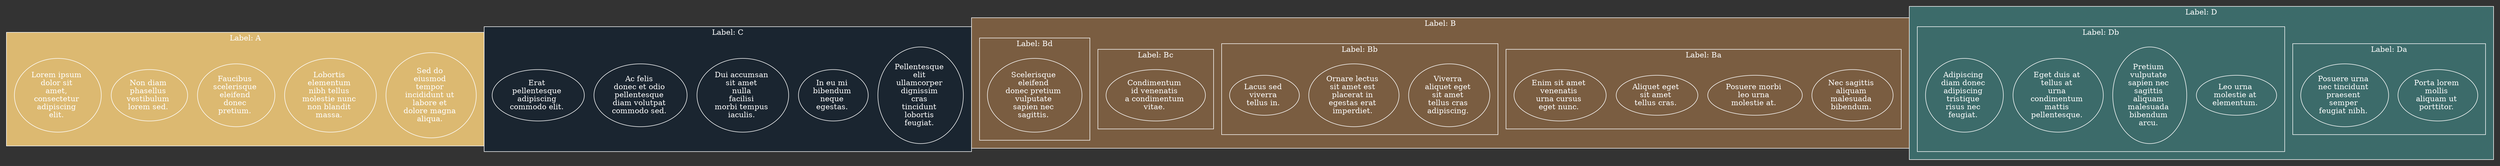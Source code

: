 graph G {
	bgcolor=gray20 margin=0
	subgraph cluster0 {
		fillcolor="#DCB971" fontcolor=white label="Label: A" labelloc=c margin=15 pencolor=white style=filled
		"Sed do 
eiusmod 
tempor 
incididunt ut 
labore et 
dolore magna 
aliqua. " [color=white fontcolor=white]
		"Lobortis 
elementum 
nibh tellus 
molestie nunc 
non blandit 
massa. " [color=white fontcolor=white]
		"Faucibus 
scelerisque 
eleifend 
donec 
pretium. " [color=white fontcolor=white]
		"Non diam 
phasellus 
vestibulum 
lorem sed. " [color=white fontcolor=white]
		"Lorem ipsum 
dolor sit 
amet, 
consectetur 
adipiscing 
elit. " [color=white fontcolor=white]
	}
	subgraph cluster2 {
		fillcolor="#1A2530" fontcolor=white label="Label: C" labelloc=c margin=15 pencolor=white style=filled
		"Pellentesque 
elit 
ullamcorper 
dignissim 
cras 
tincidunt 
lobortis 
feugiat. " [color=white fontcolor=white]
		"In eu mi 
bibendum 
neque 
egestas. " [color=white fontcolor=white]
		"Dui accumsan 
sit amet 
nulla 
facilisi 
morbi tempus 
iaculis. " [color=white fontcolor=white]
		"Ac felis 
donec et odio 
pellentesque 
diam volutpat 
commodo sed. " [color=white fontcolor=white]
		"Erat 
pellentesque 
adipiscing 
commodo elit. " [color=white fontcolor=white]
	}
	subgraph cluster1 {
		fillcolor="#7A5D41" fontcolor=white label="Label: B" labelloc=c margin=15 pencolor=white style=filled
		subgraph cluster10 {
			fillcolor="#7A5D41" fontcolor=white label="Label: Ba" labelloc=c margin=15 pencolor=white style=filled
			"Nec sagittis 
aliquam 
malesuada 
bibendum. " [color=white fontcolor=white]
			"Posuere morbi 
leo urna 
molestie at. " [color=white fontcolor=white]
			"Aliquet eget 
sit amet 
tellus cras. " [color=white fontcolor=white]
			"Enim sit amet 
venenatis 
urna cursus 
eget nunc. " [color=white fontcolor=white]
		}
		subgraph cluster11 {
			fillcolor="#7A5D41" fontcolor=white label="Label: Bb" labelloc=c margin=15 pencolor=white style=filled
			"Viverra 
aliquet eget 
sit amet 
tellus cras 
adipiscing. " [color=white fontcolor=white]
			"Ornare lectus 
sit amet est 
placerat in 
egestas erat 
imperdiet. " [color=white fontcolor=white]
			"Lacus sed 
viverra 
tellus in. " [color=white fontcolor=white]
		}
		subgraph cluster12 {
			fillcolor="#7A5D41" fontcolor=white label="Label: Bc" labelloc=c margin=15 pencolor=white style=filled
			"Condimentum 
id venenatis 
a condimentum 
vitae. " [color=white fontcolor=white]
		}
		subgraph cluster13 {
			fillcolor="#7A5D41" fontcolor=white label="Label: Bd" labelloc=c margin=15 pencolor=white style=filled
			"Scelerisque 
eleifend 
donec pretium 
vulputate 
sapien nec 
sagittis. " [color=white fontcolor=white]
		}
	}
	subgraph cluster3 {
		fillcolor="#3C6B6A" fontcolor=white label="Label: D" labelloc=c margin=15 pencolor=white style=filled
		subgraph cluster30 {
			fillcolor="#3C6B6A" fontcolor=white label="Label: Da" labelloc=c margin=15 pencolor=white style=filled
			"Porta lorem 
mollis 
aliquam ut 
porttitor. " [color=white fontcolor=white]
			"Posuere urna 
nec tincidunt 
praesent 
semper 
feugiat nibh. " [color=white fontcolor=white]
		}
		subgraph cluster31 {
			fillcolor="#3C6B6A" fontcolor=white label="Label: Db" labelloc=c margin=15 pencolor=white style=filled
			"Leo urna 
molestie at 
elementum. " [color=white fontcolor=white]
			"Pretium 
vulputate 
sapien nec 
sagittis 
aliquam 
malesuada 
bibendum 
arcu. " [color=white fontcolor=white]
			"Eget duis at 
tellus at 
urna 
condimentum 
mattis 
pellentesque. " [color=white fontcolor=white]
			"Adipiscing 
diam donec 
adipiscing 
tristique 
risus nec 
feugiat. " [color=white fontcolor=white]
		}
	}
}
